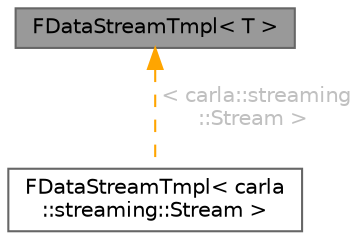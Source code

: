 digraph "FDataStreamTmpl&lt; T &gt;"
{
 // INTERACTIVE_SVG=YES
 // LATEX_PDF_SIZE
  bgcolor="transparent";
  edge [fontname=Helvetica,fontsize=10,labelfontname=Helvetica,labelfontsize=10];
  node [fontname=Helvetica,fontsize=10,shape=box,height=0.2,width=0.4];
  Node1 [id="Node000001",label="FDataStreamTmpl\< T \>",height=0.2,width=0.4,color="gray40", fillcolor="grey60", style="filled", fontcolor="black",tooltip="A streaming channel for sending sensor data to clients."];
  Node1 -> Node2 [id="edge1_Node000001_Node000002",dir="back",color="orange",style="dashed",tooltip=" ",label=" \< carla::streaming\l::Stream \>",fontcolor="grey" ];
  Node2 [id="Node000002",label="FDataStreamTmpl\< carla\l::streaming::Stream \>",height=0.2,width=0.4,color="gray40", fillcolor="white", style="filled",URL="$d4/d9c/classFDataStreamTmpl.html",tooltip=" "];
}
